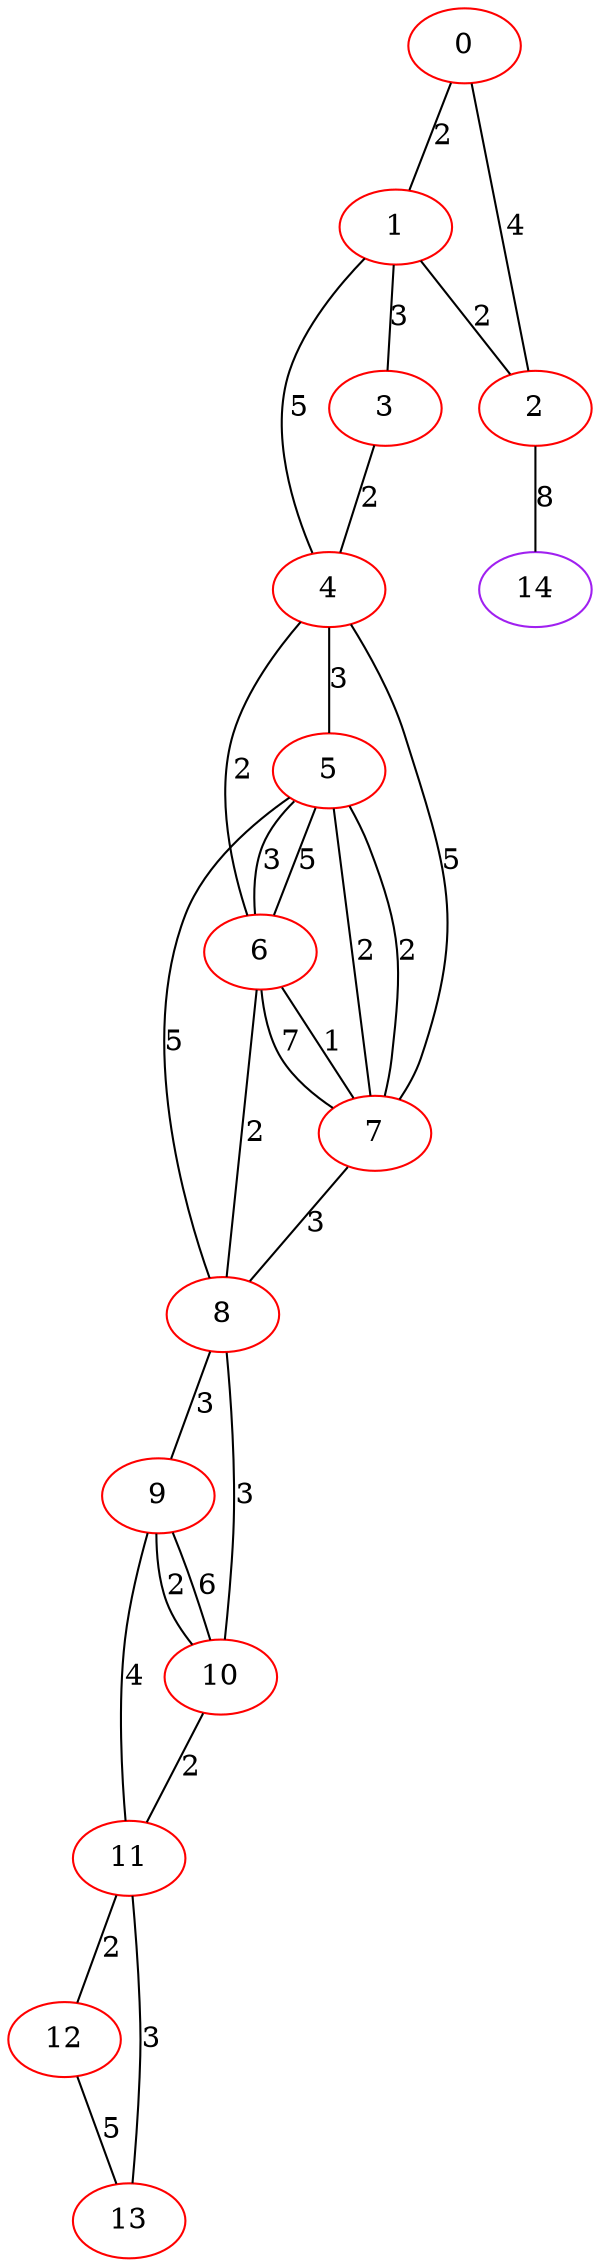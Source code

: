 graph "" {
0 [color=red, weight=1];
1 [color=red, weight=1];
2 [color=red, weight=1];
3 [color=red, weight=1];
4 [color=red, weight=1];
5 [color=red, weight=1];
6 [color=red, weight=1];
7 [color=red, weight=1];
8 [color=red, weight=1];
9 [color=red, weight=1];
10 [color=red, weight=1];
11 [color=red, weight=1];
12 [color=red, weight=1];
13 [color=red, weight=1];
14 [color=purple, weight=4];
0 -- 1  [key=0, label=2];
0 -- 2  [key=0, label=4];
1 -- 2  [key=0, label=2];
1 -- 3  [key=0, label=3];
1 -- 4  [key=0, label=5];
2 -- 14  [key=0, label=8];
3 -- 4  [key=0, label=2];
4 -- 5  [key=0, label=3];
4 -- 6  [key=0, label=2];
4 -- 7  [key=0, label=5];
5 -- 8  [key=0, label=5];
5 -- 6  [key=0, label=3];
5 -- 6  [key=1, label=5];
5 -- 7  [key=0, label=2];
5 -- 7  [key=1, label=2];
6 -- 8  [key=0, label=2];
6 -- 7  [key=0, label=1];
6 -- 7  [key=1, label=7];
7 -- 8  [key=0, label=3];
8 -- 9  [key=0, label=3];
8 -- 10  [key=0, label=3];
9 -- 10  [key=0, label=2];
9 -- 10  [key=1, label=6];
9 -- 11  [key=0, label=4];
10 -- 11  [key=0, label=2];
11 -- 12  [key=0, label=2];
11 -- 13  [key=0, label=3];
12 -- 13  [key=0, label=5];
}
